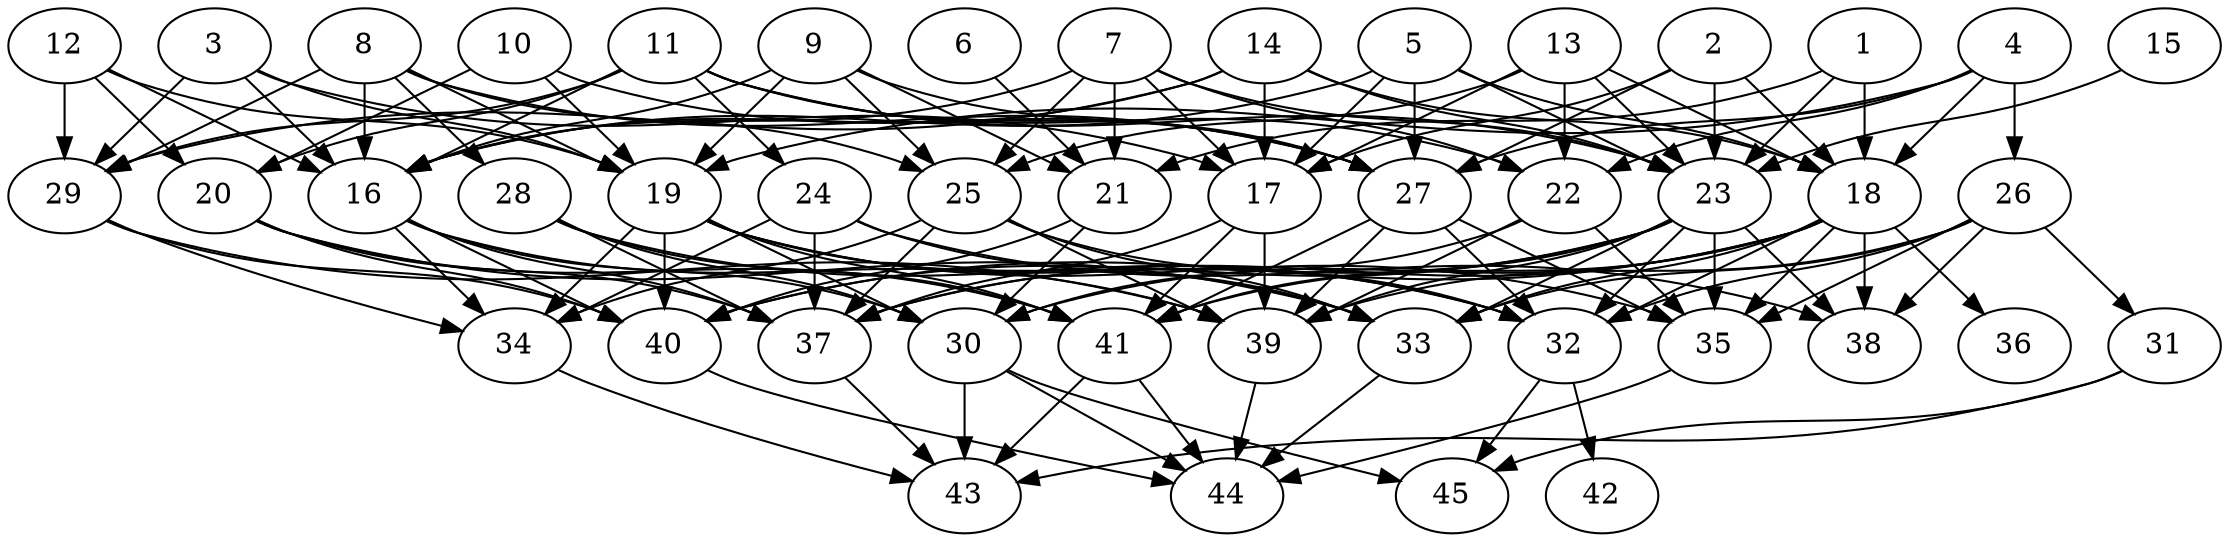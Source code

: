 // DAG automatically generated by daggen at Thu Oct  3 14:07:25 2019
// ./daggen --dot -n 45 --ccr 0.5 --fat 0.7 --regular 0.9 --density 0.6 --mindata 5242880 --maxdata 52428800 
digraph G {
  1 [size="55955456", alpha="0.03", expect_size="27977728"] 
  1 -> 18 [size ="27977728"]
  1 -> 21 [size ="27977728"]
  1 -> 23 [size ="27977728"]
  2 [size="15439872", alpha="0.04", expect_size="7719936"] 
  2 -> 17 [size ="7719936"]
  2 -> 18 [size ="7719936"]
  2 -> 23 [size ="7719936"]
  2 -> 27 [size ="7719936"]
  3 [size="100831232", alpha="0.17", expect_size="50415616"] 
  3 -> 16 [size ="50415616"]
  3 -> 17 [size ="50415616"]
  3 -> 19 [size ="50415616"]
  3 -> 29 [size ="50415616"]
  4 [size="32040960", alpha="0.20", expect_size="16020480"] 
  4 -> 18 [size ="16020480"]
  4 -> 19 [size ="16020480"]
  4 -> 22 [size ="16020480"]
  4 -> 26 [size ="16020480"]
  4 -> 27 [size ="16020480"]
  5 [size="70455296", alpha="0.14", expect_size="35227648"] 
  5 -> 16 [size ="35227648"]
  5 -> 17 [size ="35227648"]
  5 -> 18 [size ="35227648"]
  5 -> 23 [size ="35227648"]
  5 -> 27 [size ="35227648"]
  6 [size="101109760", alpha="0.11", expect_size="50554880"] 
  6 -> 21 [size ="50554880"]
  7 [size="80066560", alpha="0.16", expect_size="40033280"] 
  7 -> 16 [size ="40033280"]
  7 -> 17 [size ="40033280"]
  7 -> 21 [size ="40033280"]
  7 -> 22 [size ="40033280"]
  7 -> 23 [size ="40033280"]
  7 -> 25 [size ="40033280"]
  8 [size="85014528", alpha="0.06", expect_size="42507264"] 
  8 -> 16 [size ="42507264"]
  8 -> 19 [size ="42507264"]
  8 -> 25 [size ="42507264"]
  8 -> 27 [size ="42507264"]
  8 -> 28 [size ="42507264"]
  8 -> 29 [size ="42507264"]
  9 [size="15806464", alpha="0.09", expect_size="7903232"] 
  9 -> 16 [size ="7903232"]
  9 -> 19 [size ="7903232"]
  9 -> 21 [size ="7903232"]
  9 -> 25 [size ="7903232"]
  9 -> 27 [size ="7903232"]
  10 [size="15800320", alpha="0.11", expect_size="7900160"] 
  10 -> 19 [size ="7900160"]
  10 -> 20 [size ="7900160"]
  10 -> 27 [size ="7900160"]
  11 [size="28712960", alpha="0.13", expect_size="14356480"] 
  11 -> 16 [size ="14356480"]
  11 -> 20 [size ="14356480"]
  11 -> 22 [size ="14356480"]
  11 -> 23 [size ="14356480"]
  11 -> 24 [size ="14356480"]
  11 -> 27 [size ="14356480"]
  11 -> 29 [size ="14356480"]
  12 [size="44470272", alpha="0.18", expect_size="22235136"] 
  12 -> 16 [size ="22235136"]
  12 -> 19 [size ="22235136"]
  12 -> 20 [size ="22235136"]
  12 -> 29 [size ="22235136"]
  13 [size="63836160", alpha="0.09", expect_size="31918080"] 
  13 -> 17 [size ="31918080"]
  13 -> 18 [size ="31918080"]
  13 -> 22 [size ="31918080"]
  13 -> 23 [size ="31918080"]
  13 -> 25 [size ="31918080"]
  14 [size="48537600", alpha="0.01", expect_size="24268800"] 
  14 -> 16 [size ="24268800"]
  14 -> 17 [size ="24268800"]
  14 -> 18 [size ="24268800"]
  14 -> 23 [size ="24268800"]
  14 -> 29 [size ="24268800"]
  15 [size="46542848", alpha="0.06", expect_size="23271424"] 
  15 -> 23 [size ="23271424"]
  16 [size="19724288", alpha="0.06", expect_size="9862144"] 
  16 -> 30 [size ="9862144"]
  16 -> 34 [size ="9862144"]
  16 -> 37 [size ="9862144"]
  16 -> 39 [size ="9862144"]
  16 -> 40 [size ="9862144"]
  17 [size="72591360", alpha="0.14", expect_size="36295680"] 
  17 -> 37 [size ="36295680"]
  17 -> 39 [size ="36295680"]
  17 -> 41 [size ="36295680"]
  18 [size="53053440", alpha="0.13", expect_size="26526720"] 
  18 -> 30 [size ="26526720"]
  18 -> 32 [size ="26526720"]
  18 -> 33 [size ="26526720"]
  18 -> 35 [size ="26526720"]
  18 -> 36 [size ="26526720"]
  18 -> 37 [size ="26526720"]
  18 -> 38 [size ="26526720"]
  18 -> 40 [size ="26526720"]
  18 -> 41 [size ="26526720"]
  19 [size="81557504", alpha="0.08", expect_size="40778752"] 
  19 -> 30 [size ="40778752"]
  19 -> 32 [size ="40778752"]
  19 -> 33 [size ="40778752"]
  19 -> 34 [size ="40778752"]
  19 -> 35 [size ="40778752"]
  19 -> 40 [size ="40778752"]
  19 -> 41 [size ="40778752"]
  20 [size="27723776", alpha="0.00", expect_size="13861888"] 
  20 -> 33 [size ="13861888"]
  20 -> 37 [size ="13861888"]
  20 -> 40 [size ="13861888"]
  20 -> 41 [size ="13861888"]
  21 [size="78655488", alpha="0.01", expect_size="39327744"] 
  21 -> 30 [size ="39327744"]
  21 -> 40 [size ="39327744"]
  22 [size="45709312", alpha="0.04", expect_size="22854656"] 
  22 -> 30 [size ="22854656"]
  22 -> 35 [size ="22854656"]
  22 -> 39 [size ="22854656"]
  23 [size="37294080", alpha="0.05", expect_size="18647040"] 
  23 -> 32 [size ="18647040"]
  23 -> 33 [size ="18647040"]
  23 -> 35 [size ="18647040"]
  23 -> 37 [size ="18647040"]
  23 -> 38 [size ="18647040"]
  23 -> 39 [size ="18647040"]
  23 -> 40 [size ="18647040"]
  23 -> 41 [size ="18647040"]
  24 [size="78188544", alpha="0.11", expect_size="39094272"] 
  24 -> 33 [size ="39094272"]
  24 -> 34 [size ="39094272"]
  24 -> 37 [size ="39094272"]
  24 -> 38 [size ="39094272"]
  25 [size="81174528", alpha="0.10", expect_size="40587264"] 
  25 -> 32 [size ="40587264"]
  25 -> 33 [size ="40587264"]
  25 -> 34 [size ="40587264"]
  25 -> 37 [size ="40587264"]
  25 -> 39 [size ="40587264"]
  26 [size="17219584", alpha="0.08", expect_size="8609792"] 
  26 -> 31 [size ="8609792"]
  26 -> 32 [size ="8609792"]
  26 -> 33 [size ="8609792"]
  26 -> 35 [size ="8609792"]
  26 -> 38 [size ="8609792"]
  26 -> 39 [size ="8609792"]
  27 [size="43808768", alpha="0.00", expect_size="21904384"] 
  27 -> 32 [size ="21904384"]
  27 -> 35 [size ="21904384"]
  27 -> 39 [size ="21904384"]
  27 -> 41 [size ="21904384"]
  28 [size="15413248", alpha="0.09", expect_size="7706624"] 
  28 -> 30 [size ="7706624"]
  28 -> 32 [size ="7706624"]
  28 -> 37 [size ="7706624"]
  28 -> 41 [size ="7706624"]
  29 [size="77611008", alpha="0.18", expect_size="38805504"] 
  29 -> 34 [size ="38805504"]
  29 -> 39 [size ="38805504"]
  29 -> 40 [size ="38805504"]
  30 [size="22906880", alpha="0.09", expect_size="11453440"] 
  30 -> 43 [size ="11453440"]
  30 -> 44 [size ="11453440"]
  30 -> 45 [size ="11453440"]
  31 [size="22917120", alpha="0.04", expect_size="11458560"] 
  31 -> 43 [size ="11458560"]
  31 -> 45 [size ="11458560"]
  32 [size="28743680", alpha="0.05", expect_size="14371840"] 
  32 -> 42 [size ="14371840"]
  32 -> 45 [size ="14371840"]
  33 [size="45340672", alpha="0.18", expect_size="22670336"] 
  33 -> 44 [size ="22670336"]
  34 [size="68681728", alpha="0.20", expect_size="34340864"] 
  34 -> 43 [size ="34340864"]
  35 [size="25956352", alpha="0.08", expect_size="12978176"] 
  35 -> 44 [size ="12978176"]
  36 [size="71499776", alpha="0.19", expect_size="35749888"] 
  37 [size="12826624", alpha="0.03", expect_size="6413312"] 
  37 -> 43 [size ="6413312"]
  38 [size="13889536", alpha="0.16", expect_size="6944768"] 
  39 [size="54843392", alpha="0.04", expect_size="27421696"] 
  39 -> 44 [size ="27421696"]
  40 [size="46643200", alpha="0.16", expect_size="23321600"] 
  40 -> 44 [size ="23321600"]
  41 [size="88971264", alpha="0.02", expect_size="44485632"] 
  41 -> 43 [size ="44485632"]
  41 -> 44 [size ="44485632"]
  42 [size="11315200", alpha="0.15", expect_size="5657600"] 
  43 [size="36403200", alpha="0.14", expect_size="18201600"] 
  44 [size="28841984", alpha="0.08", expect_size="14420992"] 
  45 [size="26687488", alpha="0.17", expect_size="13343744"] 
}
